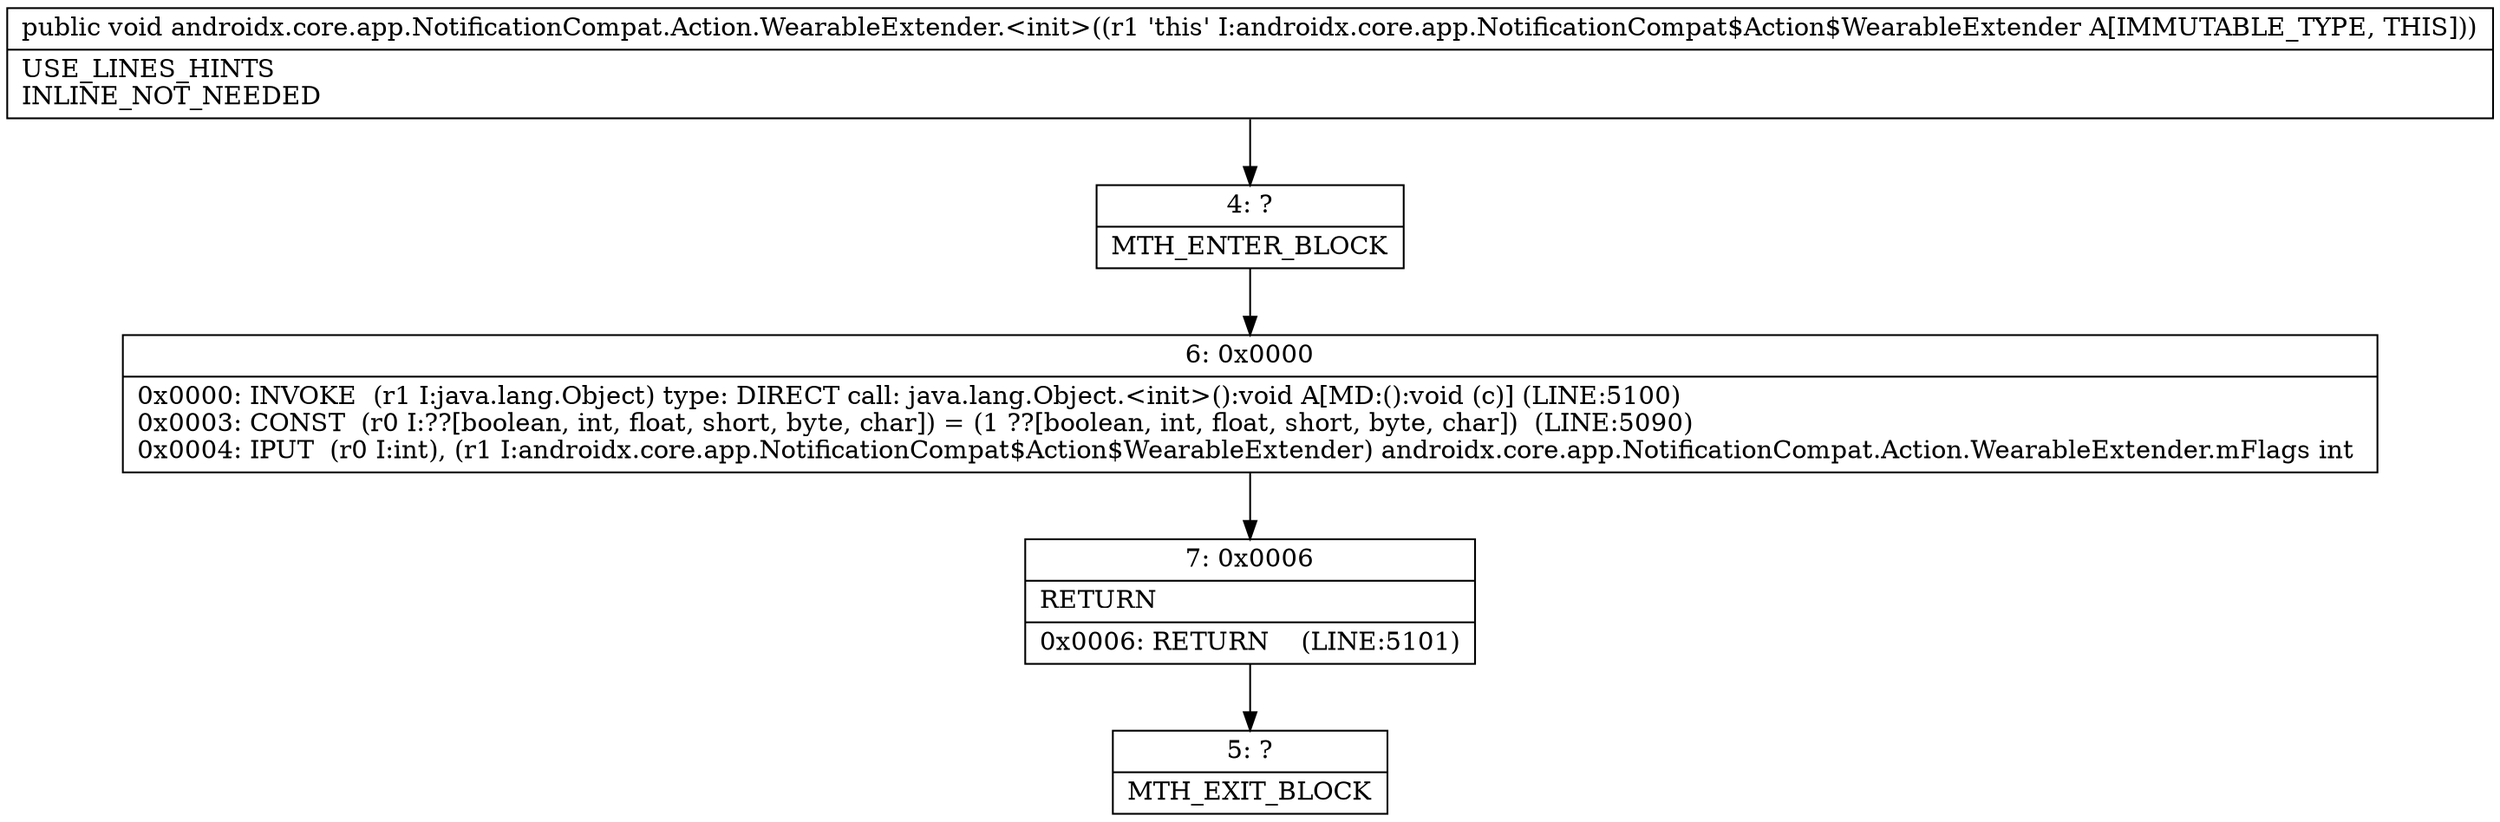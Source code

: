 digraph "CFG forandroidx.core.app.NotificationCompat.Action.WearableExtender.\<init\>()V" {
Node_4 [shape=record,label="{4\:\ ?|MTH_ENTER_BLOCK\l}"];
Node_6 [shape=record,label="{6\:\ 0x0000|0x0000: INVOKE  (r1 I:java.lang.Object) type: DIRECT call: java.lang.Object.\<init\>():void A[MD:():void (c)] (LINE:5100)\l0x0003: CONST  (r0 I:??[boolean, int, float, short, byte, char]) = (1 ??[boolean, int, float, short, byte, char])  (LINE:5090)\l0x0004: IPUT  (r0 I:int), (r1 I:androidx.core.app.NotificationCompat$Action$WearableExtender) androidx.core.app.NotificationCompat.Action.WearableExtender.mFlags int \l}"];
Node_7 [shape=record,label="{7\:\ 0x0006|RETURN\l|0x0006: RETURN    (LINE:5101)\l}"];
Node_5 [shape=record,label="{5\:\ ?|MTH_EXIT_BLOCK\l}"];
MethodNode[shape=record,label="{public void androidx.core.app.NotificationCompat.Action.WearableExtender.\<init\>((r1 'this' I:androidx.core.app.NotificationCompat$Action$WearableExtender A[IMMUTABLE_TYPE, THIS]))  | USE_LINES_HINTS\lINLINE_NOT_NEEDED\l}"];
MethodNode -> Node_4;Node_4 -> Node_6;
Node_6 -> Node_7;
Node_7 -> Node_5;
}

